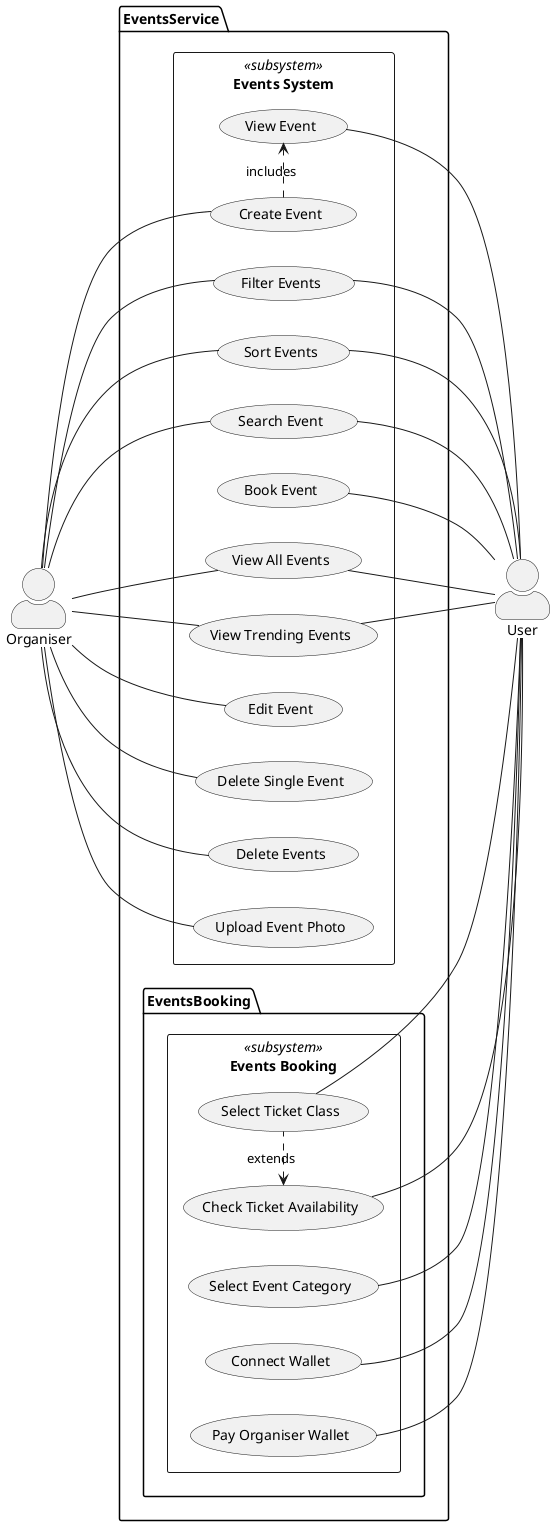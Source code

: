 @startuml

skinparam actorStyle awesome

actor User as "User"
actor Organiser as "Organiser"

package EventsService {
    left to right direction

    rectangle "Events System" << subsystem >> {

        (View All Events) as (ViewEvents)
        (View Trending Events) as (Trending)

        (View Event) as (SingleEvent)
        (Create Event) as (Create)
        (Filter Events) as (Filter)
        (Sort Events) as (Sort)
        (Search Event) as (Search)

        (Edit Event) as (Edit)
        (Delete Single Event) as (Delete)
        (Delete Events) as (DeleteMultiple)

        (Upload Event Photo) as (Upload)
        (Book Event) as (Book)
    }

    package EventsBooking {

           left to right direction
           rectangle "Events Booking" << subsystem >> {

            (Check Ticket Availability) as (Check)
            (Select Ticket Class) as (TicketSelect)
            (Select Event Category) as (Select)
            (Connect Wallet) as (Connect)
            (Pay Organiser Wallet) as (Pay)
        }


           (Check) -- User
           (TicketSelect) -- User
           (Select) -- User
           (Connect) -- User
           (Pay) -- User
    }

        (ViewEvents) -- User
        (SingleEvent) -- User
        (Trending) -- User
        
        Organiser -- (Create)
        Organiser -- (Edit)
        Organiser -- (Delete)

        Organiser -- (DeleteMultiple)
        Organiser -- (ViewEvents)
        Organiser -- (Trending)
        Organiser -- (Upload)
        Organiser -- (Search)

        Organiser -- (Sort)
        Organiser -- (Filter)

        User -- (Sort)
        User -- (Filter)
        User -- (Book)
        User -- (Search)

        (Create) .> (SingleEvent) : includes
        (Check) <. (TicketSelect) : extends
       

}


@enduml